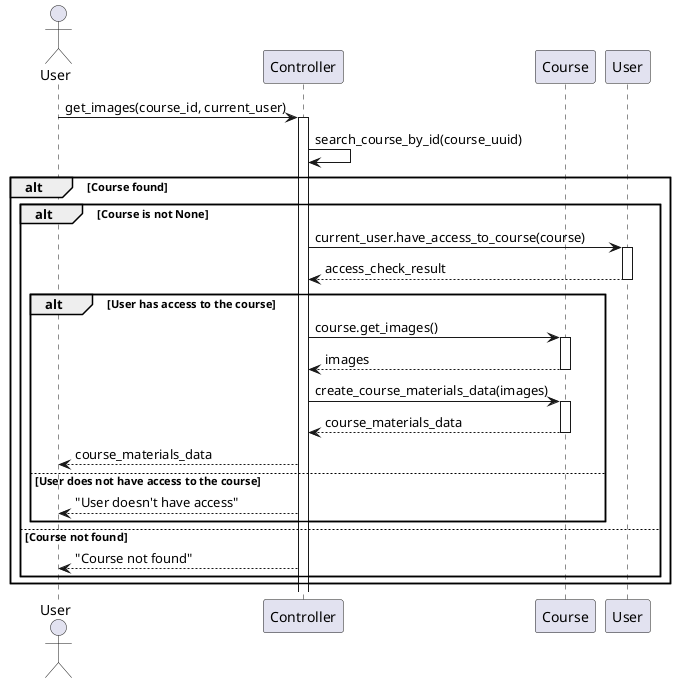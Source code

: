 @startuml

actor User
participant Controller
participant Course
participant "User" as UserClass

User -> Controller: get_images(course_id, current_user)
activate Controller

Controller -> Controller: search_course_by_id(course_uuid)

alt Course found
    alt Course is not None
        Controller -> UserClass: current_user.have_access_to_course(course)
        activate UserClass
        UserClass --> Controller: access_check_result
        deactivate UserClass

        alt User has access to the course
            Controller -> Course: course.get_images()
            activate Course
            Course --> Controller: images
            deactivate Course

            Controller -> Course: create_course_materials_data(images)
            activate Course
            Course --> Controller: course_materials_data
            deactivate Course

            Controller --> User: course_materials_data
        else User does not have access to the course
            Controller --> User: "User doesn't have access"
        end
    else Course not found
        Controller --> User: "Course not found"

    end
end

@enduml